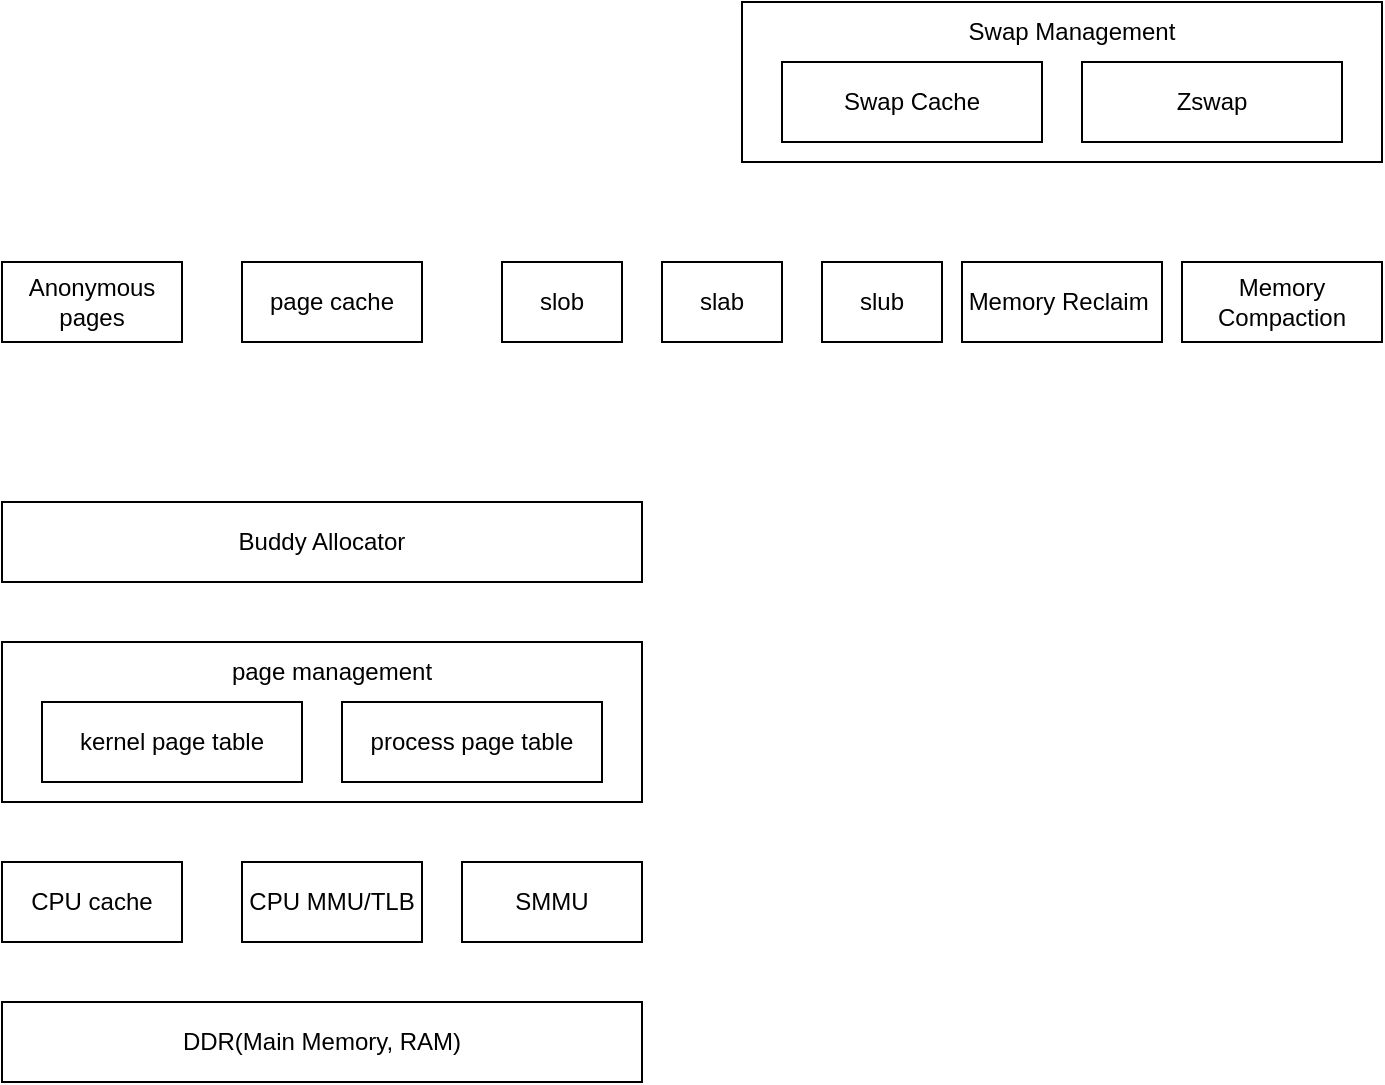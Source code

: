 <mxfile version="28.1.0" pages="2">
  <diagram name="Page-1" id="xKvkIVZFQWv2jx4Ze0a4">
    <mxGraphModel dx="1349" dy="699" grid="1" gridSize="10" guides="1" tooltips="1" connect="1" arrows="1" fold="1" page="1" pageScale="1" pageWidth="850" pageHeight="1100" math="0" shadow="0">
      <root>
        <mxCell id="0" />
        <mxCell id="1" parent="0" />
        <mxCell id="tnEU3TK34sWj55XHYFoK-4" value="" style="rounded=0;whiteSpace=wrap;html=1;" vertex="1" parent="1">
          <mxGeometry x="80" y="420" width="320" height="80" as="geometry" />
        </mxCell>
        <mxCell id="YDTXTB6PS5T0qJHpgxqr-1" value="CPU cache" style="rounded=0;whiteSpace=wrap;html=1;" vertex="1" parent="1">
          <mxGeometry x="80" y="530" width="90" height="40" as="geometry" />
        </mxCell>
        <mxCell id="YDTXTB6PS5T0qJHpgxqr-2" value="CPU MMU/TLB" style="rounded=0;whiteSpace=wrap;html=1;" vertex="1" parent="1">
          <mxGeometry x="200" y="530" width="90" height="40" as="geometry" />
        </mxCell>
        <mxCell id="YDTXTB6PS5T0qJHpgxqr-3" value="SMMU" style="rounded=0;whiteSpace=wrap;html=1;" vertex="1" parent="1">
          <mxGeometry x="310" y="530" width="90" height="40" as="geometry" />
        </mxCell>
        <mxCell id="YDTXTB6PS5T0qJHpgxqr-4" value="DDR(Main Memory, RAM)" style="rounded=0;whiteSpace=wrap;html=1;" vertex="1" parent="1">
          <mxGeometry x="80" y="600" width="320" height="40" as="geometry" />
        </mxCell>
        <mxCell id="YDTXTB6PS5T0qJHpgxqr-5" value="Buddy Allocator" style="rounded=0;whiteSpace=wrap;html=1;" vertex="1" parent="1">
          <mxGeometry x="80" y="350" width="320" height="40" as="geometry" />
        </mxCell>
        <mxCell id="tnEU3TK34sWj55XHYFoK-1" value="kernel page table" style="rounded=0;whiteSpace=wrap;html=1;" vertex="1" parent="1">
          <mxGeometry x="100" y="450" width="130" height="40" as="geometry" />
        </mxCell>
        <mxCell id="tnEU3TK34sWj55XHYFoK-2" value="process page table" style="rounded=0;whiteSpace=wrap;html=1;" vertex="1" parent="1">
          <mxGeometry x="250" y="450" width="130" height="40" as="geometry" />
        </mxCell>
        <mxCell id="tnEU3TK34sWj55XHYFoK-5" value="page management" style="text;html=1;align=center;verticalAlign=middle;whiteSpace=wrap;rounded=0;" vertex="1" parent="1">
          <mxGeometry x="170" y="420" width="150" height="30" as="geometry" />
        </mxCell>
        <mxCell id="tnEU3TK34sWj55XHYFoK-6" value="&lt;span class=&quot;fontstyle0&quot;&gt;Anonymous pages&lt;/span&gt;" style="rounded=0;whiteSpace=wrap;html=1;" vertex="1" parent="1">
          <mxGeometry x="80" y="230" width="90" height="40" as="geometry" />
        </mxCell>
        <mxCell id="tnEU3TK34sWj55XHYFoK-7" value="&lt;span class=&quot;fontstyle0&quot;&gt;page cache&lt;/span&gt;" style="rounded=0;whiteSpace=wrap;html=1;" vertex="1" parent="1">
          <mxGeometry x="200" y="230" width="90" height="40" as="geometry" />
        </mxCell>
        <mxCell id="tnEU3TK34sWj55XHYFoK-8" value="&lt;span class=&quot;fontstyle0&quot;&gt;slob&lt;/span&gt;" style="rounded=0;whiteSpace=wrap;html=1;" vertex="1" parent="1">
          <mxGeometry x="330" y="230" width="60" height="40" as="geometry" />
        </mxCell>
        <mxCell id="tnEU3TK34sWj55XHYFoK-9" value="&lt;span class=&quot;fontstyle0&quot;&gt;slab&lt;/span&gt;" style="rounded=0;whiteSpace=wrap;html=1;" vertex="1" parent="1">
          <mxGeometry x="410" y="230" width="60" height="40" as="geometry" />
        </mxCell>
        <mxCell id="tnEU3TK34sWj55XHYFoK-10" value="&lt;span class=&quot;fontstyle0&quot;&gt;slub&lt;/span&gt;" style="rounded=0;whiteSpace=wrap;html=1;" vertex="1" parent="1">
          <mxGeometry x="490" y="230" width="60" height="40" as="geometry" />
        </mxCell>
        <mxCell id="tnEU3TK34sWj55XHYFoK-11" value="Memory Reclaim&amp;nbsp;" style="rounded=0;whiteSpace=wrap;html=1;" vertex="1" parent="1">
          <mxGeometry x="560" y="230" width="100" height="40" as="geometry" />
        </mxCell>
        <mxCell id="tnEU3TK34sWj55XHYFoK-12" value="Memory Compaction" style="rounded=0;whiteSpace=wrap;html=1;" vertex="1" parent="1">
          <mxGeometry x="670" y="230" width="100" height="40" as="geometry" />
        </mxCell>
        <mxCell id="tnEU3TK34sWj55XHYFoK-13" value="" style="rounded=0;whiteSpace=wrap;html=1;" vertex="1" parent="1">
          <mxGeometry x="450" y="100" width="320" height="80" as="geometry" />
        </mxCell>
        <mxCell id="tnEU3TK34sWj55XHYFoK-14" value="Swap Cache" style="rounded=0;whiteSpace=wrap;html=1;" vertex="1" parent="1">
          <mxGeometry x="470" y="130" width="130" height="40" as="geometry" />
        </mxCell>
        <mxCell id="tnEU3TK34sWj55XHYFoK-15" value="Zswap" style="rounded=0;whiteSpace=wrap;html=1;" vertex="1" parent="1">
          <mxGeometry x="620" y="130" width="130" height="40" as="geometry" />
        </mxCell>
        <mxCell id="tnEU3TK34sWj55XHYFoK-16" value="Swap Management" style="text;html=1;align=center;verticalAlign=middle;whiteSpace=wrap;rounded=0;" vertex="1" parent="1">
          <mxGeometry x="540" y="100" width="150" height="30" as="geometry" />
        </mxCell>
      </root>
    </mxGraphModel>
  </diagram>
  <diagram id="z8X7JgqDKcptaMOkcgN8" name="Page-2">
    <mxGraphModel dx="1349" dy="699" grid="1" gridSize="10" guides="1" tooltips="1" connect="1" arrows="1" fold="1" page="1" pageScale="1" pageWidth="850" pageHeight="1100" math="0" shadow="0">
      <root>
        <mxCell id="0" />
        <mxCell id="1" parent="0" />
      </root>
    </mxGraphModel>
  </diagram>
</mxfile>
